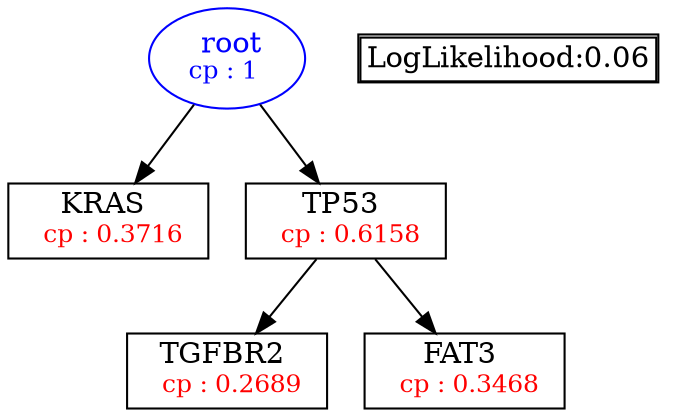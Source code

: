 digraph tree {
    "root" [label=<<font color='Blue'> root</font><br/><font color='Blue' POINT-SIZE='12'>cp : 1 </font>>, shape=oval, color=Blue];
    "S3" [label =<KRAS <br/> <font color='Red' POINT-SIZE='12'> cp : 0.3716 </font>>, shape=box];
    "S4" [label =<TP53 <br/> <font color='Red' POINT-SIZE='12'> cp : 0.6158 </font>>, shape=box];
    "S1" [label =<TGFBR2 <br/> <font color='Red' POINT-SIZE='12'> cp : 0.2689 </font>>, shape=box];
    "S2" [label =<FAT3 <br/> <font color='Red' POINT-SIZE='12'> cp : 0.3468 </font>>, shape=box];
    "root" -> "S3";
    "root" -> "S4";
    "S4" -> "S1";
    "S4" -> "S2";

    node[shape=plaintext]
    fontsize="10"
    struct1 [label=
    <<TABLE BORDER="1" CELLBORDER="1" CELLSPACING="0" >
    <TR><TD ALIGN="LEFT">LogLikelihood:0.06</TD></TR>
    </TABLE>>];

}
